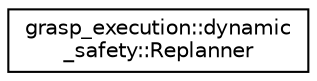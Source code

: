 digraph "Graphical Class Hierarchy"
{
 // LATEX_PDF_SIZE
  edge [fontname="Helvetica",fontsize="10",labelfontname="Helvetica",labelfontsize="10"];
  node [fontname="Helvetica",fontsize="10",shape=record];
  rankdir="LR";
  Node0 [label="grasp_execution::dynamic\l_safety::Replanner",height=0.2,width=0.4,color="black", fillcolor="white", style="filled",URL="$classgrasp__execution_1_1dynamic__safety_1_1Replanner.html",tooltip=" "];
}
